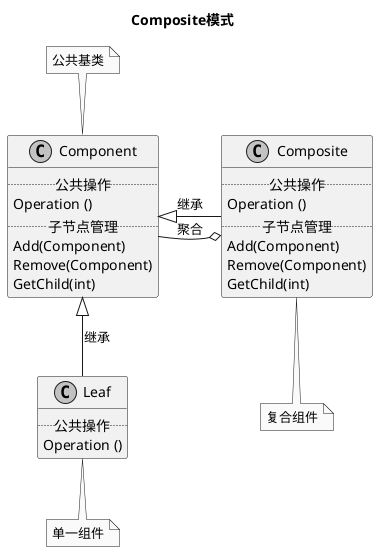 @startuml
title Composite模式
skinparam monochrome true

class Component {
  ..公共操作..
  Operation ()
  ..子节点管理..
  Add(Component)
  Remove(Component)
  GetChild(int)
}

note top of Component
公共基类
end note

class Leaf {
  ..公共操作..
  Operation ()
}
note bottom of Leaf
单一组件
end note

class Composite {
  ..公共操作..
  Operation ()
  ..子节点管理..
  Add(Component)
  Remove(Component)
  GetChild(int)
}
note bottom of Composite
复合组件
end note


Component <|-- Leaf : 继承
Component <|- Composite : 继承
Component -o Composite : 聚合

@enduml